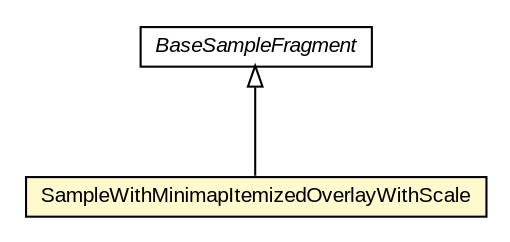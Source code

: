 #!/usr/local/bin/dot
#
# Class diagram 
# Generated by UMLGraph version R5_6-24-gf6e263 (http://www.umlgraph.org/)
#

digraph G {
	edge [fontname="arial",fontsize=10,labelfontname="arial",labelfontsize=10];
	node [fontname="arial",fontsize=10,shape=plaintext];
	nodesep=0.25;
	ranksep=0.5;
	// org.osmdroid.samplefragments.BaseSampleFragment
	c6628 [label=<<table title="org.osmdroid.samplefragments.BaseSampleFragment" border="0" cellborder="1" cellspacing="0" cellpadding="2" port="p" href="../BaseSampleFragment.html">
		<tr><td><table border="0" cellspacing="0" cellpadding="1">
<tr><td align="center" balign="center"><font face="arial italic"> BaseSampleFragment </font></td></tr>
		</table></td></tr>
		</table>>, URL="../BaseSampleFragment.html", fontname="arial", fontcolor="black", fontsize=10.0];
	// org.osmdroid.samplefragments.data.SampleWithMinimapItemizedOverlayWithScale
	c6645 [label=<<table title="org.osmdroid.samplefragments.data.SampleWithMinimapItemizedOverlayWithScale" border="0" cellborder="1" cellspacing="0" cellpadding="2" port="p" bgcolor="lemonChiffon" href="./SampleWithMinimapItemizedOverlayWithScale.html">
		<tr><td><table border="0" cellspacing="0" cellpadding="1">
<tr><td align="center" balign="center"> SampleWithMinimapItemizedOverlayWithScale </td></tr>
		</table></td></tr>
		</table>>, URL="./SampleWithMinimapItemizedOverlayWithScale.html", fontname="arial", fontcolor="black", fontsize=10.0];
	//org.osmdroid.samplefragments.data.SampleWithMinimapItemizedOverlayWithScale extends org.osmdroid.samplefragments.BaseSampleFragment
	c6628:p -> c6645:p [dir=back,arrowtail=empty];
}

